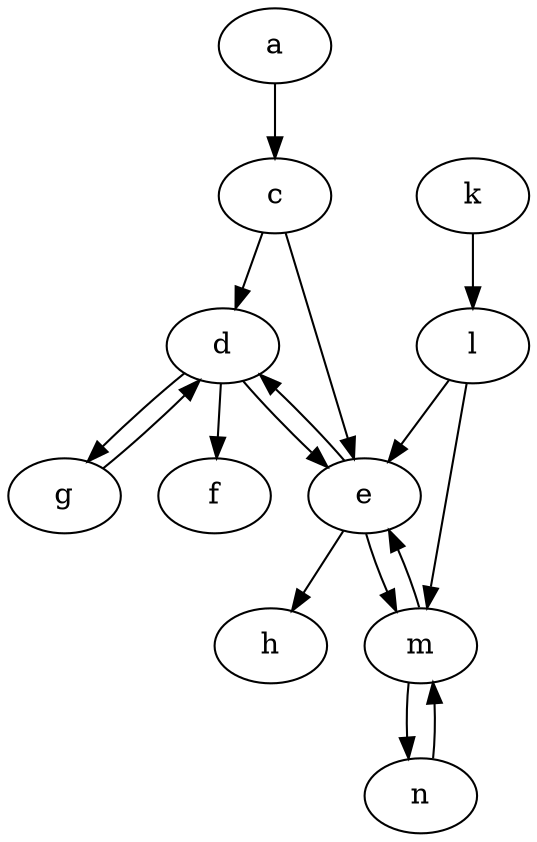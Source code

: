 strict digraph "" {
	a -> c	[dir=forward];
	c -> d	[dir=forward];
	c -> e	[dir=forward];
	k -> l	[dir=forward];
	l -> e	[dir=forward];
	l -> m	[dir=forward];
	d -> e	[dir=forward];
	d -> f	[dir=forward];
	d -> g	[dir=forward];
	e -> d	[dir=forward];
	e -> m	[dir=forward];
	e -> h	[dir=forward];
	m -> e	[dir=forward];
	m -> n	[dir=forward];
	g -> d	[dir=forward];
	n -> m	[dir=forward];
}
